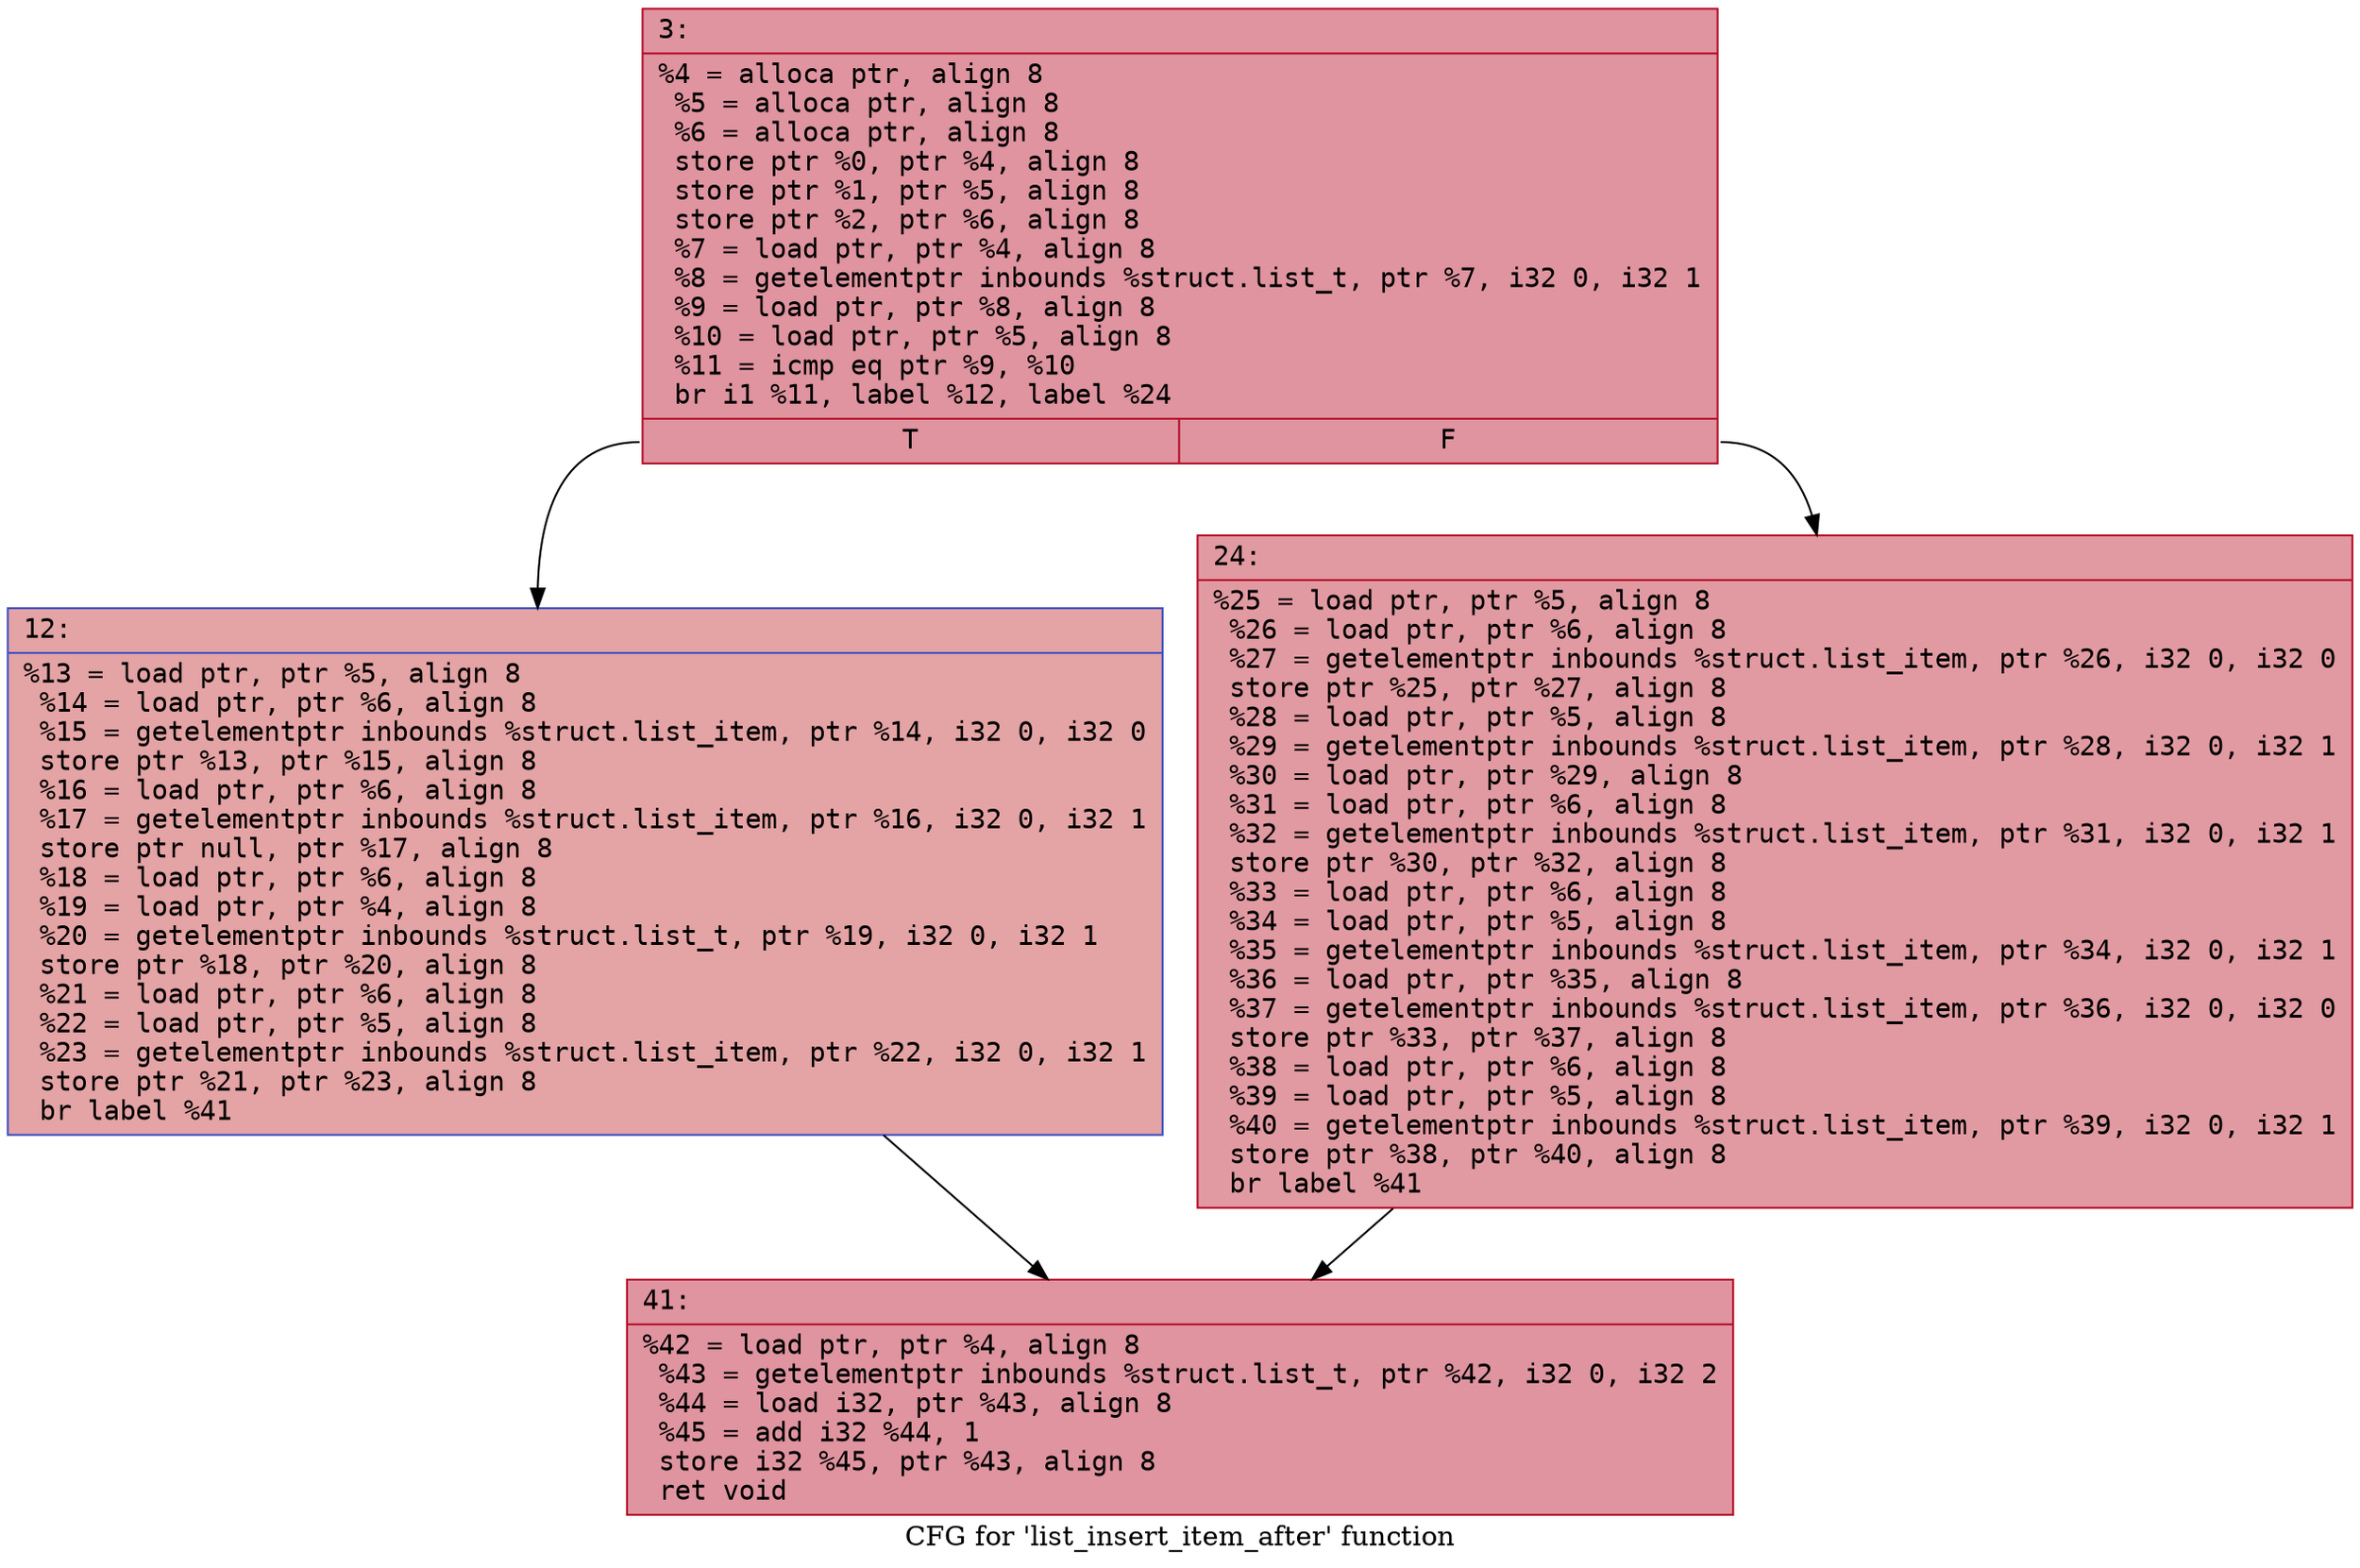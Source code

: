 digraph "CFG for 'list_insert_item_after' function" {
	label="CFG for 'list_insert_item_after' function";

	Node0x600002031b30 [shape=record,color="#b70d28ff", style=filled, fillcolor="#b70d2870" fontname="Courier",label="{3:\l|  %4 = alloca ptr, align 8\l  %5 = alloca ptr, align 8\l  %6 = alloca ptr, align 8\l  store ptr %0, ptr %4, align 8\l  store ptr %1, ptr %5, align 8\l  store ptr %2, ptr %6, align 8\l  %7 = load ptr, ptr %4, align 8\l  %8 = getelementptr inbounds %struct.list_t, ptr %7, i32 0, i32 1\l  %9 = load ptr, ptr %8, align 8\l  %10 = load ptr, ptr %5, align 8\l  %11 = icmp eq ptr %9, %10\l  br i1 %11, label %12, label %24\l|{<s0>T|<s1>F}}"];
	Node0x600002031b30:s0 -> Node0x600002031b80[tooltip="3 -> 12\nProbability 37.50%" ];
	Node0x600002031b30:s1 -> Node0x600002031bd0[tooltip="3 -> 24\nProbability 62.50%" ];
	Node0x600002031b80 [shape=record,color="#3d50c3ff", style=filled, fillcolor="#c32e3170" fontname="Courier",label="{12:\l|  %13 = load ptr, ptr %5, align 8\l  %14 = load ptr, ptr %6, align 8\l  %15 = getelementptr inbounds %struct.list_item, ptr %14, i32 0, i32 0\l  store ptr %13, ptr %15, align 8\l  %16 = load ptr, ptr %6, align 8\l  %17 = getelementptr inbounds %struct.list_item, ptr %16, i32 0, i32 1\l  store ptr null, ptr %17, align 8\l  %18 = load ptr, ptr %6, align 8\l  %19 = load ptr, ptr %4, align 8\l  %20 = getelementptr inbounds %struct.list_t, ptr %19, i32 0, i32 1\l  store ptr %18, ptr %20, align 8\l  %21 = load ptr, ptr %6, align 8\l  %22 = load ptr, ptr %5, align 8\l  %23 = getelementptr inbounds %struct.list_item, ptr %22, i32 0, i32 1\l  store ptr %21, ptr %23, align 8\l  br label %41\l}"];
	Node0x600002031b80 -> Node0x600002031c20[tooltip="12 -> 41\nProbability 100.00%" ];
	Node0x600002031bd0 [shape=record,color="#b70d28ff", style=filled, fillcolor="#bb1b2c70" fontname="Courier",label="{24:\l|  %25 = load ptr, ptr %5, align 8\l  %26 = load ptr, ptr %6, align 8\l  %27 = getelementptr inbounds %struct.list_item, ptr %26, i32 0, i32 0\l  store ptr %25, ptr %27, align 8\l  %28 = load ptr, ptr %5, align 8\l  %29 = getelementptr inbounds %struct.list_item, ptr %28, i32 0, i32 1\l  %30 = load ptr, ptr %29, align 8\l  %31 = load ptr, ptr %6, align 8\l  %32 = getelementptr inbounds %struct.list_item, ptr %31, i32 0, i32 1\l  store ptr %30, ptr %32, align 8\l  %33 = load ptr, ptr %6, align 8\l  %34 = load ptr, ptr %5, align 8\l  %35 = getelementptr inbounds %struct.list_item, ptr %34, i32 0, i32 1\l  %36 = load ptr, ptr %35, align 8\l  %37 = getelementptr inbounds %struct.list_item, ptr %36, i32 0, i32 0\l  store ptr %33, ptr %37, align 8\l  %38 = load ptr, ptr %6, align 8\l  %39 = load ptr, ptr %5, align 8\l  %40 = getelementptr inbounds %struct.list_item, ptr %39, i32 0, i32 1\l  store ptr %38, ptr %40, align 8\l  br label %41\l}"];
	Node0x600002031bd0 -> Node0x600002031c20[tooltip="24 -> 41\nProbability 100.00%" ];
	Node0x600002031c20 [shape=record,color="#b70d28ff", style=filled, fillcolor="#b70d2870" fontname="Courier",label="{41:\l|  %42 = load ptr, ptr %4, align 8\l  %43 = getelementptr inbounds %struct.list_t, ptr %42, i32 0, i32 2\l  %44 = load i32, ptr %43, align 8\l  %45 = add i32 %44, 1\l  store i32 %45, ptr %43, align 8\l  ret void\l}"];
}
